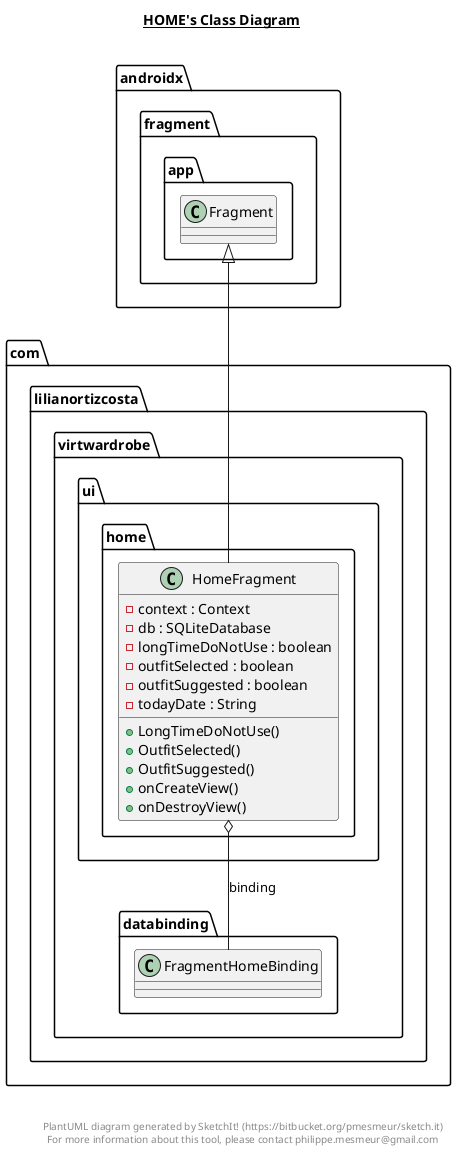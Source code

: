 @startuml

title __HOME's Class Diagram__\n

  namespace com.lilianortizcosta.virtwardrobe {
    namespace ui.home {
      class com.lilianortizcosta.virtwardrobe.ui.home.HomeFragment {
          - context : Context
          - db : SQLiteDatabase
          - longTimeDoNotUse : boolean
          - outfitSelected : boolean
          - outfitSuggested : boolean
          - todayDate : String
          + LongTimeDoNotUse()
          + OutfitSelected()
          + OutfitSuggested()
          + onCreateView()
          + onDestroyView()
      }
    }
  }
  

  com.lilianortizcosta.virtwardrobe.ui.home.HomeFragment -up-|> androidx.fragment.app.Fragment
  com.lilianortizcosta.virtwardrobe.ui.home.HomeFragment o-- com.lilianortizcosta.virtwardrobe.databinding.FragmentHomeBinding : binding


right footer


PlantUML diagram generated by SketchIt! (https://bitbucket.org/pmesmeur/sketch.it)
For more information about this tool, please contact philippe.mesmeur@gmail.com
endfooter

@enduml
